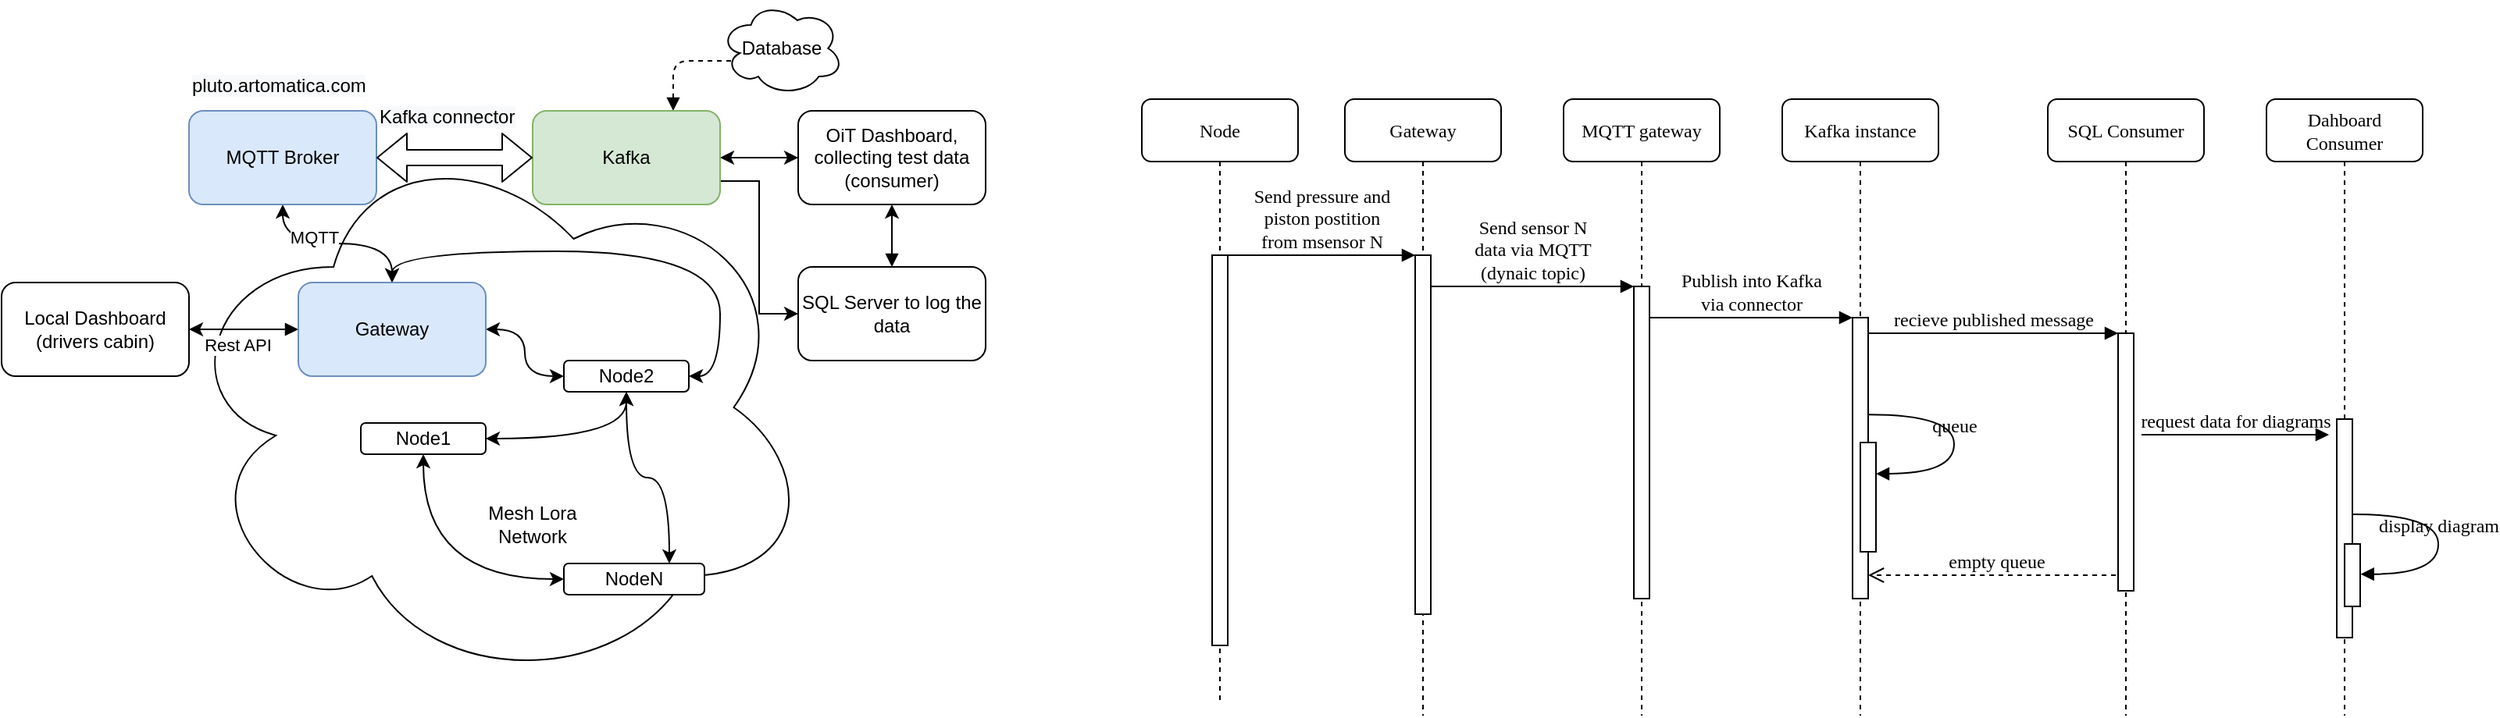 <mxfile version="15.7.3" type="device"><diagram id="AHXp3c3tY7Ib1_xCA39v" name="Page-1"><mxGraphModel dx="1736" dy="2158" grid="1" gridSize="10" guides="1" tooltips="1" connect="1" arrows="1" fold="1" page="1" pageScale="1" pageWidth="850" pageHeight="1100" math="0" shadow="0"><root><mxCell id="0"/><mxCell id="1" parent="0"/><mxCell id="SOPRob9pODMH1TqAX17U-11" value="" style="ellipse;shape=cloud;whiteSpace=wrap;html=1;" parent="1" vertex="1"><mxGeometry x="130" y="20" width="410" height="360" as="geometry"/></mxCell><mxCell id="SOPRob9pODMH1TqAX17U-9" style="edgeStyle=orthogonalEdgeStyle;curved=1;orthogonalLoop=1;jettySize=auto;html=1;exitX=1;exitY=0.5;exitDx=0;exitDy=0;strokeColor=default;startArrow=classic;startFill=1;" parent="1" source="SOPRob9pODMH1TqAX17U-1" target="SOPRob9pODMH1TqAX17U-2" edge="1"><mxGeometry relative="1" as="geometry"/></mxCell><mxCell id="SOPRob9pODMH1TqAX17U-1" value="Node1" style="rounded=1;whiteSpace=wrap;html=1;" parent="1" vertex="1"><mxGeometry x="250" y="210" width="80" height="20" as="geometry"/></mxCell><mxCell id="SOPRob9pODMH1TqAX17U-15" style="edgeStyle=orthogonalEdgeStyle;curved=1;orthogonalLoop=1;jettySize=auto;html=1;exitX=1;exitY=0.5;exitDx=0;exitDy=0;entryX=0.5;entryY=0;entryDx=0;entryDy=0;startArrow=classic;startFill=1;strokeColor=default;" parent="1" source="SOPRob9pODMH1TqAX17U-2" target="SOPRob9pODMH1TqAX17U-13" edge="1"><mxGeometry relative="1" as="geometry"/></mxCell><mxCell id="SOPRob9pODMH1TqAX17U-2" value="Node2" style="rounded=1;whiteSpace=wrap;html=1;" parent="1" vertex="1"><mxGeometry x="380" y="170" width="80" height="20" as="geometry"/></mxCell><mxCell id="SOPRob9pODMH1TqAX17U-7" style="edgeStyle=orthogonalEdgeStyle;orthogonalLoop=1;jettySize=auto;html=1;exitX=0.75;exitY=0;exitDx=0;exitDy=0;entryX=0.5;entryY=1;entryDx=0;entryDy=0;strokeColor=default;curved=1;startArrow=classic;startFill=1;" parent="1" source="SOPRob9pODMH1TqAX17U-3" target="SOPRob9pODMH1TqAX17U-2" edge="1"><mxGeometry relative="1" as="geometry"/></mxCell><mxCell id="SOPRob9pODMH1TqAX17U-8" style="edgeStyle=orthogonalEdgeStyle;curved=1;orthogonalLoop=1;jettySize=auto;html=1;exitX=0;exitY=0.5;exitDx=0;exitDy=0;strokeColor=default;startArrow=classic;startFill=1;" parent="1" source="SOPRob9pODMH1TqAX17U-3" target="SOPRob9pODMH1TqAX17U-1" edge="1"><mxGeometry relative="1" as="geometry"/></mxCell><mxCell id="SOPRob9pODMH1TqAX17U-3" value="NodeN" style="rounded=1;whiteSpace=wrap;html=1;" parent="1" vertex="1"><mxGeometry x="380" y="300" width="90" height="20" as="geometry"/></mxCell><mxCell id="SOPRob9pODMH1TqAX17U-10" value="Mesh Lora Network" style="text;html=1;strokeColor=none;fillColor=none;align=center;verticalAlign=middle;whiteSpace=wrap;rounded=0;" parent="1" vertex="1"><mxGeometry x="330" y="260" width="60" height="30" as="geometry"/></mxCell><mxCell id="SOPRob9pODMH1TqAX17U-21" style="edgeStyle=orthogonalEdgeStyle;curved=1;orthogonalLoop=1;jettySize=auto;html=1;exitX=1;exitY=0.5;exitDx=0;exitDy=0;startArrow=classic;startFill=1;strokeColor=default;" parent="1" source="SOPRob9pODMH1TqAX17U-13" target="SOPRob9pODMH1TqAX17U-2" edge="1"><mxGeometry relative="1" as="geometry"/></mxCell><mxCell id="SOPRob9pODMH1TqAX17U-22" style="edgeStyle=orthogonalEdgeStyle;curved=1;orthogonalLoop=1;jettySize=auto;html=1;startArrow=classic;startFill=1;strokeColor=default;" parent="1" source="SOPRob9pODMH1TqAX17U-13" target="SOPRob9pODMH1TqAX17U-19" edge="1"><mxGeometry relative="1" as="geometry"/></mxCell><mxCell id="SOPRob9pODMH1TqAX17U-29" value="MQTT" style="edgeLabel;html=1;align=center;verticalAlign=middle;resizable=0;points=[];" parent="SOPRob9pODMH1TqAX17U-22" vertex="1" connectable="0"><mxGeometry x="0.369" y="-4" relative="1" as="geometry"><mxPoint x="7" as="offset"/></mxGeometry></mxCell><mxCell id="SOPRob9pODMH1TqAX17U-27" style="edgeStyle=orthogonalEdgeStyle;curved=1;orthogonalLoop=1;jettySize=auto;html=1;exitX=0;exitY=0.5;exitDx=0;exitDy=0;entryX=1;entryY=0.5;entryDx=0;entryDy=0;startArrow=block;startFill=1;strokeColor=default;" parent="1" source="SOPRob9pODMH1TqAX17U-13" target="SOPRob9pODMH1TqAX17U-26" edge="1"><mxGeometry relative="1" as="geometry"/></mxCell><mxCell id="SOPRob9pODMH1TqAX17U-28" value="Rest API" style="edgeLabel;html=1;align=center;verticalAlign=middle;resizable=0;points=[];" parent="SOPRob9pODMH1TqAX17U-27" vertex="1" connectable="0"><mxGeometry x="0.417" y="4" relative="1" as="geometry"><mxPoint x="10" y="6" as="offset"/></mxGeometry></mxCell><mxCell id="SOPRob9pODMH1TqAX17U-13" value="Gateway" style="rounded=1;whiteSpace=wrap;html=1;fillColor=#dae8fc;strokeColor=#6c8ebf;" parent="1" vertex="1"><mxGeometry x="210" y="120" width="120" height="60" as="geometry"/></mxCell><mxCell id="SOPRob9pODMH1TqAX17U-25" style="edgeStyle=orthogonalEdgeStyle;curved=1;orthogonalLoop=1;jettySize=auto;html=1;exitX=1;exitY=0.5;exitDx=0;exitDy=0;startArrow=classic;startFill=1;strokeColor=default;" parent="1" source="SOPRob9pODMH1TqAX17U-16" target="SOPRob9pODMH1TqAX17U-24" edge="1"><mxGeometry relative="1" as="geometry"/></mxCell><mxCell id="SOPRob9pODMH1TqAX17U-31" style="edgeStyle=orthogonalEdgeStyle;orthogonalLoop=1;jettySize=auto;html=1;exitX=0.75;exitY=0;exitDx=0;exitDy=0;entryX=0.31;entryY=0.8;entryDx=0;entryDy=0;entryPerimeter=0;startArrow=block;startFill=1;strokeColor=default;dashed=1;rounded=1;" parent="1" source="SOPRob9pODMH1TqAX17U-16" target="SOPRob9pODMH1TqAX17U-30" edge="1"><mxGeometry relative="1" as="geometry"><Array as="points"><mxPoint x="450" y="-22"/></Array></mxGeometry></mxCell><mxCell id="dVA0l7Ol3BU6m0dUmtUg-47" style="edgeStyle=orthogonalEdgeStyle;rounded=0;orthogonalLoop=1;jettySize=auto;html=1;exitX=1;exitY=0.75;exitDx=0;exitDy=0;entryX=0;entryY=0.5;entryDx=0;entryDy=0;" edge="1" parent="1" source="SOPRob9pODMH1TqAX17U-16" target="dVA0l7Ol3BU6m0dUmtUg-46"><mxGeometry relative="1" as="geometry"/></mxCell><mxCell id="SOPRob9pODMH1TqAX17U-16" value="Kafka" style="rounded=1;whiteSpace=wrap;html=1;fillColor=#d5e8d4;strokeColor=#82b366;" parent="1" vertex="1"><mxGeometry x="360" y="10" width="120" height="60" as="geometry"/></mxCell><mxCell id="SOPRob9pODMH1TqAX17U-17" value="&lt;span style=&quot;color: rgb(0 , 0 , 0) ; font-family: &amp;#34;helvetica&amp;#34; ; font-size: 12px ; font-style: normal ; font-weight: 400 ; letter-spacing: normal ; text-align: center ; text-indent: 0px ; text-transform: none ; word-spacing: 0px ; background-color: rgb(248 , 249 , 250) ; display: inline ; float: none&quot;&gt;pluto.artomatica.com&lt;/span&gt;" style="text;whiteSpace=wrap;html=1;" parent="1" vertex="1"><mxGeometry x="140" y="-20" width="120" height="30" as="geometry"/></mxCell><mxCell id="SOPRob9pODMH1TqAX17U-19" value="MQTT Broker" style="rounded=1;whiteSpace=wrap;html=1;fillColor=#dae8fc;strokeColor=#6c8ebf;" parent="1" vertex="1"><mxGeometry x="140" y="10" width="120" height="60" as="geometry"/></mxCell><mxCell id="SOPRob9pODMH1TqAX17U-20" value="" style="shape=flexArrow;endArrow=classic;html=1;strokeColor=default;curved=1;exitX=1;exitY=0.5;exitDx=0;exitDy=0;startArrow=block;" parent="1" source="SOPRob9pODMH1TqAX17U-19" target="SOPRob9pODMH1TqAX17U-16" edge="1"><mxGeometry width="50" height="50" relative="1" as="geometry"><mxPoint x="510" y="200" as="sourcePoint"/><mxPoint x="670" y="150" as="targetPoint"/></mxGeometry></mxCell><mxCell id="SOPRob9pODMH1TqAX17U-23" value="&lt;span style=&quot;color: rgb(0 , 0 , 0) ; font-family: &amp;#34;helvetica&amp;#34; ; font-size: 12px ; font-style: normal ; font-weight: 400 ; letter-spacing: normal ; text-align: center ; text-indent: 0px ; text-transform: none ; word-spacing: 0px ; background-color: rgb(248 , 249 , 250) ; display: inline ; float: none&quot;&gt;Kafka connector&lt;/span&gt;" style="text;whiteSpace=wrap;html=1;" parent="1" vertex="1"><mxGeometry x="260" width="110" height="30" as="geometry"/></mxCell><mxCell id="SOPRob9pODMH1TqAX17U-24" value="OiT Dashboard, collecting test data&lt;br&gt;(consumer)" style="rounded=1;whiteSpace=wrap;html=1;" parent="1" vertex="1"><mxGeometry x="530" y="10" width="120" height="60" as="geometry"/></mxCell><mxCell id="SOPRob9pODMH1TqAX17U-26" value="Local Dashboard&lt;br&gt;(drivers cabin)" style="rounded=1;whiteSpace=wrap;html=1;" parent="1" vertex="1"><mxGeometry x="20" y="120" width="120" height="60" as="geometry"/></mxCell><mxCell id="SOPRob9pODMH1TqAX17U-30" value="Database" style="ellipse;shape=cloud;whiteSpace=wrap;html=1;" parent="1" vertex="1"><mxGeometry x="480" y="-60" width="79.02" height="60" as="geometry"/></mxCell><mxCell id="dVA0l7Ol3BU6m0dUmtUg-1" value="Gateway" style="shape=umlLifeline;perimeter=lifelinePerimeter;whiteSpace=wrap;html=1;container=1;collapsible=0;recursiveResize=0;outlineConnect=0;rounded=1;shadow=0;comic=0;labelBackgroundColor=none;strokeWidth=1;fontFamily=Verdana;fontSize=12;align=center;" vertex="1" parent="1"><mxGeometry x="880" y="2.5" width="100" height="395" as="geometry"/></mxCell><mxCell id="dVA0l7Ol3BU6m0dUmtUg-2" value="" style="html=1;points=[];perimeter=orthogonalPerimeter;rounded=0;shadow=0;comic=0;labelBackgroundColor=none;strokeWidth=1;fontFamily=Verdana;fontSize=12;align=center;" vertex="1" parent="dVA0l7Ol3BU6m0dUmtUg-1"><mxGeometry x="45" y="100" width="10" height="230" as="geometry"/></mxCell><mxCell id="dVA0l7Ol3BU6m0dUmtUg-3" value="MQTT gateway" style="shape=umlLifeline;perimeter=lifelinePerimeter;whiteSpace=wrap;html=1;container=1;collapsible=0;recursiveResize=0;outlineConnect=0;rounded=1;shadow=0;comic=0;labelBackgroundColor=none;strokeWidth=1;fontFamily=Verdana;fontSize=12;align=center;" vertex="1" parent="1"><mxGeometry x="1020" y="2.5" width="100" height="395" as="geometry"/></mxCell><mxCell id="dVA0l7Ol3BU6m0dUmtUg-4" value="" style="html=1;points=[];perimeter=orthogonalPerimeter;rounded=0;shadow=0;comic=0;labelBackgroundColor=none;strokeWidth=1;fontFamily=Verdana;fontSize=12;align=center;" vertex="1" parent="dVA0l7Ol3BU6m0dUmtUg-3"><mxGeometry x="45" y="120" width="10" height="200" as="geometry"/></mxCell><mxCell id="dVA0l7Ol3BU6m0dUmtUg-5" value="Kafka instance" style="shape=umlLifeline;perimeter=lifelinePerimeter;whiteSpace=wrap;html=1;container=1;collapsible=0;recursiveResize=0;outlineConnect=0;rounded=1;shadow=0;comic=0;labelBackgroundColor=none;strokeWidth=1;fontFamily=Verdana;fontSize=12;align=center;" vertex="1" parent="1"><mxGeometry x="1160" y="2.5" width="100" height="395" as="geometry"/></mxCell><mxCell id="dVA0l7Ol3BU6m0dUmtUg-15" value="empty queue" style="html=1;verticalAlign=bottom;endArrow=open;dashed=1;endSize=8;labelBackgroundColor=none;fontFamily=Verdana;fontSize=12;edgeStyle=elbowEdgeStyle;elbow=vertical;" edge="1" parent="dVA0l7Ol3BU6m0dUmtUg-5" source="dVA0l7Ol3BU6m0dUmtUg-6"><mxGeometry relative="1" as="geometry"><mxPoint x="55" y="305" as="targetPoint"/><Array as="points"><mxPoint x="105" y="305"/><mxPoint x="135" y="305"/></Array><mxPoint x="135" y="305" as="sourcePoint"/></mxGeometry></mxCell><mxCell id="dVA0l7Ol3BU6m0dUmtUg-6" value="SQL Consumer" style="shape=umlLifeline;perimeter=lifelinePerimeter;whiteSpace=wrap;html=1;container=1;collapsible=0;recursiveResize=0;outlineConnect=0;rounded=1;shadow=0;comic=0;labelBackgroundColor=none;strokeWidth=1;fontFamily=Verdana;fontSize=12;align=center;" vertex="1" parent="1"><mxGeometry x="1330" y="2.5" width="100" height="395" as="geometry"/></mxCell><mxCell id="dVA0l7Ol3BU6m0dUmtUg-7" value="Dahboard Consumer" style="shape=umlLifeline;perimeter=lifelinePerimeter;whiteSpace=wrap;html=1;container=1;collapsible=0;recursiveResize=0;outlineConnect=0;rounded=1;shadow=0;comic=0;labelBackgroundColor=none;strokeWidth=1;fontFamily=Verdana;fontSize=12;align=center;" vertex="1" parent="1"><mxGeometry x="1470" y="2.5" width="100" height="395" as="geometry"/></mxCell><mxCell id="dVA0l7Ol3BU6m0dUmtUg-16" value="" style="html=1;points=[];perimeter=orthogonalPerimeter;rounded=0;shadow=0;comic=0;labelBackgroundColor=none;strokeWidth=1;fontFamily=Verdana;fontSize=12;align=center;" vertex="1" parent="dVA0l7Ol3BU6m0dUmtUg-7"><mxGeometry x="45" y="205" width="10" height="140" as="geometry"/></mxCell><mxCell id="dVA0l7Ol3BU6m0dUmtUg-29" value="" style="html=1;points=[];perimeter=orthogonalPerimeter;rounded=0;shadow=0;comic=0;labelBackgroundColor=none;strokeWidth=1;fontFamily=Verdana;fontSize=12;align=center;" vertex="1" parent="dVA0l7Ol3BU6m0dUmtUg-7"><mxGeometry x="50" y="285" width="10" height="40" as="geometry"/></mxCell><mxCell id="dVA0l7Ol3BU6m0dUmtUg-30" value="display diagram" style="html=1;verticalAlign=bottom;endArrow=block;labelBackgroundColor=none;fontFamily=Verdana;fontSize=12;elbow=vertical;edgeStyle=orthogonalEdgeStyle;curved=1;entryX=1;entryY=0.286;entryPerimeter=0;exitX=1.038;exitY=0.345;exitPerimeter=0;" edge="1" parent="dVA0l7Ol3BU6m0dUmtUg-7"><mxGeometry relative="1" as="geometry"><mxPoint x="55.333" y="266" as="sourcePoint"/><mxPoint x="60.333" y="304.333" as="targetPoint"/><Array as="points"><mxPoint x="110" y="266"/><mxPoint x="110" y="304"/></Array></mxGeometry></mxCell><mxCell id="dVA0l7Ol3BU6m0dUmtUg-9" value="Node" style="shape=umlLifeline;perimeter=lifelinePerimeter;whiteSpace=wrap;html=1;container=1;collapsible=0;recursiveResize=0;outlineConnect=0;rounded=1;shadow=0;comic=0;labelBackgroundColor=none;strokeWidth=1;fontFamily=Verdana;fontSize=12;align=center;" vertex="1" parent="1"><mxGeometry x="750" y="2.5" width="100" height="385" as="geometry"/></mxCell><mxCell id="dVA0l7Ol3BU6m0dUmtUg-10" value="" style="html=1;points=[];perimeter=orthogonalPerimeter;rounded=0;shadow=0;comic=0;labelBackgroundColor=none;strokeWidth=1;fontFamily=Verdana;fontSize=12;align=center;" vertex="1" parent="dVA0l7Ol3BU6m0dUmtUg-9"><mxGeometry x="45" y="100" width="10" height="250" as="geometry"/></mxCell><mxCell id="dVA0l7Ol3BU6m0dUmtUg-11" value="" style="html=1;points=[];perimeter=orthogonalPerimeter;rounded=0;shadow=0;comic=0;labelBackgroundColor=none;strokeWidth=1;fontFamily=Verdana;fontSize=12;align=center;" vertex="1" parent="1"><mxGeometry x="1205" y="142.5" width="10" height="180" as="geometry"/></mxCell><mxCell id="dVA0l7Ol3BU6m0dUmtUg-12" value="Publish into Kafka&lt;br&gt;&amp;nbsp;via connector&amp;nbsp;" style="html=1;verticalAlign=bottom;endArrow=block;labelBackgroundColor=none;fontFamily=Verdana;fontSize=12;edgeStyle=elbowEdgeStyle;elbow=vertical;" edge="1" parent="1" source="dVA0l7Ol3BU6m0dUmtUg-4" target="dVA0l7Ol3BU6m0dUmtUg-11"><mxGeometry relative="1" as="geometry"><mxPoint x="1160" y="142.5" as="sourcePoint"/><Array as="points"><mxPoint x="1110" y="142.5"/></Array></mxGeometry></mxCell><mxCell id="dVA0l7Ol3BU6m0dUmtUg-13" value="" style="html=1;points=[];perimeter=orthogonalPerimeter;rounded=0;shadow=0;comic=0;labelBackgroundColor=none;strokeWidth=1;fontFamily=Verdana;fontSize=12;align=center;" vertex="1" parent="1"><mxGeometry x="1375" y="152.5" width="10" height="165" as="geometry"/></mxCell><mxCell id="dVA0l7Ol3BU6m0dUmtUg-14" value="recieve published message" style="html=1;verticalAlign=bottom;endArrow=block;entryX=0;entryY=0;labelBackgroundColor=none;fontFamily=Verdana;fontSize=12;edgeStyle=elbowEdgeStyle;elbow=vertical;" edge="1" parent="1" source="dVA0l7Ol3BU6m0dUmtUg-11" target="dVA0l7Ol3BU6m0dUmtUg-13"><mxGeometry relative="1" as="geometry"><mxPoint x="1300" y="152.5" as="sourcePoint"/></mxGeometry></mxCell><mxCell id="dVA0l7Ol3BU6m0dUmtUg-24" value="Send pressure and &lt;br&gt;piston postition &lt;br&gt;from msensor N" style="html=1;verticalAlign=bottom;endArrow=block;entryX=0;entryY=0;labelBackgroundColor=none;fontFamily=Verdana;fontSize=12;edgeStyle=elbowEdgeStyle;elbow=vertical;" edge="1" parent="1" source="dVA0l7Ol3BU6m0dUmtUg-10" target="dVA0l7Ol3BU6m0dUmtUg-2"><mxGeometry relative="1" as="geometry"><mxPoint x="870" y="112.5" as="sourcePoint"/></mxGeometry></mxCell><mxCell id="dVA0l7Ol3BU6m0dUmtUg-25" value="Send sensor N &lt;br&gt;data via MQTT&lt;br&gt;(dynaic topic)" style="html=1;verticalAlign=bottom;endArrow=block;entryX=0;entryY=0;labelBackgroundColor=none;fontFamily=Verdana;fontSize=12;edgeStyle=elbowEdgeStyle;elbow=vertical;" edge="1" parent="1" source="dVA0l7Ol3BU6m0dUmtUg-2" target="dVA0l7Ol3BU6m0dUmtUg-4"><mxGeometry relative="1" as="geometry"><mxPoint x="1020" y="122.5" as="sourcePoint"/></mxGeometry></mxCell><mxCell id="dVA0l7Ol3BU6m0dUmtUg-26" value="" style="html=1;points=[];perimeter=orthogonalPerimeter;rounded=0;shadow=0;comic=0;labelBackgroundColor=none;strokeWidth=1;fontFamily=Verdana;fontSize=12;align=center;" vertex="1" parent="1"><mxGeometry x="1210" y="222.5" width="10" height="70" as="geometry"/></mxCell><mxCell id="dVA0l7Ol3BU6m0dUmtUg-27" value="queue" style="html=1;verticalAlign=bottom;endArrow=block;labelBackgroundColor=none;fontFamily=Verdana;fontSize=12;elbow=vertical;edgeStyle=orthogonalEdgeStyle;curved=1;entryX=1;entryY=0.286;entryPerimeter=0;exitX=1.038;exitY=0.345;exitPerimeter=0;" edge="1" parent="1" source="dVA0l7Ol3BU6m0dUmtUg-11" target="dVA0l7Ol3BU6m0dUmtUg-26"><mxGeometry relative="1" as="geometry"><mxPoint x="1085" y="152.5" as="sourcePoint"/><mxPoint x="1215" y="152.5" as="targetPoint"/><Array as="points"><mxPoint x="1270" y="204.5"/><mxPoint x="1270" y="242.5"/></Array></mxGeometry></mxCell><mxCell id="dVA0l7Ol3BU6m0dUmtUg-43" value="request data for diagrams" style="html=1;verticalAlign=bottom;endArrow=block;labelBackgroundColor=none;fontFamily=Verdana;fontSize=12;edgeStyle=elbowEdgeStyle;elbow=vertical;" edge="1" parent="1"><mxGeometry relative="1" as="geometry"><mxPoint x="1390" y="217.5" as="sourcePoint"/><mxPoint x="1510" y="217.5" as="targetPoint"/></mxGeometry></mxCell><mxCell id="dVA0l7Ol3BU6m0dUmtUg-48" style="edgeStyle=orthogonalEdgeStyle;rounded=0;orthogonalLoop=1;jettySize=auto;html=1;exitX=0.5;exitY=0;exitDx=0;exitDy=0;entryX=0.5;entryY=1;entryDx=0;entryDy=0;startArrow=block;startFill=1;" edge="1" parent="1" source="dVA0l7Ol3BU6m0dUmtUg-46" target="SOPRob9pODMH1TqAX17U-24"><mxGeometry relative="1" as="geometry"/></mxCell><mxCell id="dVA0l7Ol3BU6m0dUmtUg-46" value="SQL Server to log the data" style="rounded=1;whiteSpace=wrap;html=1;" vertex="1" parent="1"><mxGeometry x="530" y="110" width="120" height="60" as="geometry"/></mxCell></root></mxGraphModel></diagram></mxfile>